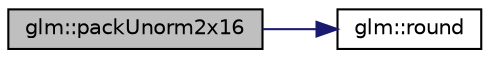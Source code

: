 digraph "glm::packUnorm2x16"
{
  edge [fontname="Helvetica",fontsize="10",labelfontname="Helvetica",labelfontsize="10"];
  node [fontname="Helvetica",fontsize="10",shape=record];
  rankdir="LR";
  Node1 [label="glm::packUnorm2x16",height=0.2,width=0.4,color="black", fillcolor="grey75", style="filled", fontcolor="black"];
  Node1 -> Node2 [color="midnightblue",fontsize="10",style="solid",fontname="Helvetica"];
  Node2 [label="glm::round",height=0.2,width=0.4,color="black", fillcolor="white", style="filled",URL="$group__core__func__common.html#ga75ebab3fe88a9c5c769135cf5a2649ef"];
}
